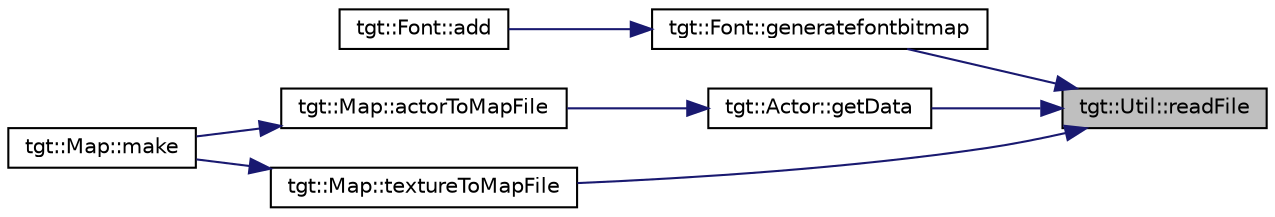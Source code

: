 digraph "tgt::Util::readFile"
{
 // LATEX_PDF_SIZE
  edge [fontname="Helvetica",fontsize="10",labelfontname="Helvetica",labelfontsize="10"];
  node [fontname="Helvetica",fontsize="10",shape=record];
  rankdir="RL";
  Node1 [label="tgt::Util::readFile",height=0.2,width=0.4,color="black", fillcolor="grey75", style="filled", fontcolor="black",tooltip=" "];
  Node1 -> Node2 [dir="back",color="midnightblue",fontsize="10",style="solid",fontname="Helvetica"];
  Node2 [label="tgt::Font::generatefontbitmap",height=0.2,width=0.4,color="black", fillcolor="white", style="filled",URL="$d9/db6/namespacetgt_1_1_font.html#a37843937dbc92f113455f1f970090c4b",tooltip=" "];
  Node2 -> Node3 [dir="back",color="midnightblue",fontsize="10",style="solid",fontname="Helvetica"];
  Node3 [label="tgt::Font::add",height=0.2,width=0.4,color="black", fillcolor="white", style="filled",URL="$d9/db6/namespacetgt_1_1_font.html#a83ff63c7e15f3d3e2977e1acdf9ec059",tooltip=" "];
  Node1 -> Node4 [dir="back",color="midnightblue",fontsize="10",style="solid",fontname="Helvetica"];
  Node4 [label="tgt::Actor::getData",height=0.2,width=0.4,color="black", fillcolor="white", style="filled",URL="$df/dd7/namespacetgt_1_1_actor.html#a0fc36201da6c8463ec5a77ba60b88c68",tooltip=" "];
  Node4 -> Node5 [dir="back",color="midnightblue",fontsize="10",style="solid",fontname="Helvetica"];
  Node5 [label="tgt::Map::actorToMapFile",height=0.2,width=0.4,color="black", fillcolor="white", style="filled",URL="$df/ded/namespacetgt_1_1_map.html#a3fa199132f3ebaf8b07375e0ef9db1da",tooltip=" "];
  Node5 -> Node6 [dir="back",color="midnightblue",fontsize="10",style="solid",fontname="Helvetica"];
  Node6 [label="tgt::Map::make",height=0.2,width=0.4,color="black", fillcolor="white", style="filled",URL="$df/ded/namespacetgt_1_1_map.html#ae955f3e7f19a2015f8988c511547d239",tooltip=" "];
  Node1 -> Node7 [dir="back",color="midnightblue",fontsize="10",style="solid",fontname="Helvetica"];
  Node7 [label="tgt::Map::textureToMapFile",height=0.2,width=0.4,color="black", fillcolor="white", style="filled",URL="$df/ded/namespacetgt_1_1_map.html#a19906dcd99476e67fda3973949056726",tooltip=" "];
  Node7 -> Node6 [dir="back",color="midnightblue",fontsize="10",style="solid",fontname="Helvetica"];
}
